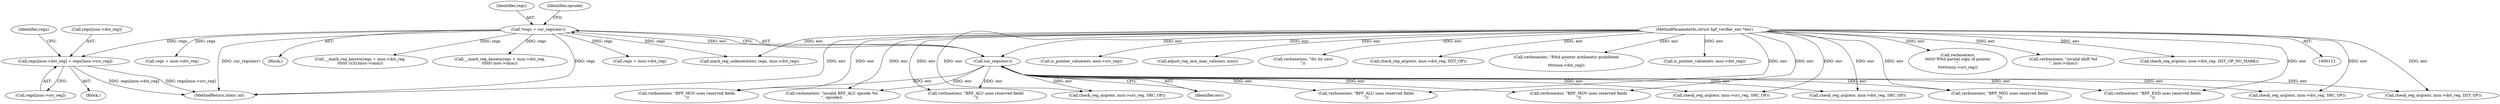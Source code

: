 digraph "0_linux_95a762e2c8c942780948091f8f2a4f32fce1ac6f@array" {
"1000355" [label="(Call,regs[insn->dst_reg] = regs[insn->src_reg])"];
"1000117" [label="(Call,*regs = cur_regs(env))"];
"1000119" [label="(Call,cur_regs(env))"];
"1000113" [label="(MethodParameterIn,struct bpf_verifier_env *env)"];
"1000361" [label="(Call,regs[insn->src_reg])"];
"1000288" [label="(Call,verbose(env, \"BPF_MOV uses reserved fields\n\"))"];
"1000541" [label="(Call,check_reg_arg(env, insn->dst_reg, SRC_OP))"];
"1000378" [label="(Call,is_pointer_value(env, insn->src_reg))"];
"1000646" [label="(Call,adjust_reg_min_max_vals(env, insn))"];
"1000443" [label="(Call,regs + insn->dst_reg)"];
"1000321" [label="(Call,verbose(env, \"BPF_MOV uses reserved fields\n\"))"];
"1000329" [label="(Call,check_reg_arg(env, insn->dst_reg, DST_OP))"];
"1000651" [label="(MethodReturn,static int)"];
"1000454" [label="(Call,regs + insn->dst_reg)"];
"1000573" [label="(Call,verbose(env, \"div by zero\n\"))"];
"1000118" [label="(Identifier,regs)"];
"1000123" [label="(Identifier,opcode)"];
"1000296" [label="(Call,check_reg_arg(env, insn->src_reg, SRC_OP))"];
"1000115" [label="(Block,)"];
"1000354" [label="(Block,)"];
"1000119" [label="(Call,cur_regs(env))"];
"1000120" [label="(Identifier,env)"];
"1000508" [label="(Call,check_reg_arg(env, insn->src_reg, SRC_OP))"];
"1000251" [label="(Call,check_reg_arg(env, insn->dst_reg, DST_OP))"];
"1000453" [label="(Call,__mark_reg_known(regs + insn->dst_reg,\n\t\t\t\t\t\t (u32)insn->imm))"];
"1000240" [label="(Call,verbose(env, \"R%d pointer arithmetic prohibited\n\",\n\t\t\t\tinsn->dst_reg))"];
"1000369" [label="(Identifier,regs)"];
"1000234" [label="(Call,is_pointer_value(env, insn->dst_reg))"];
"1000442" [label="(Call,__mark_reg_known(regs + insn->dst_reg,\n\t\t\t\t\t\t insn->imm))"];
"1000500" [label="(Call,verbose(env, \"BPF_ALU uses reserved fields\n\"))"];
"1000117" [label="(Call,*regs = cur_regs(env))"];
"1000384" [label="(Call,verbose(env,\n\t\t\t\t\t\t\"R%d partial copy of pointer\n\",\n\t\t\t\t\t\tinsn->src_reg))"];
"1000356" [label="(Call,regs[insn->dst_reg])"];
"1000215" [label="(Call,verbose(env, \"BPF_END uses reserved fields\n\"))"];
"1000624" [label="(Call,verbose(env, \"invalid shift %d\n\", insn->imm))"];
"1000113" [label="(MethodParameterIn,struct bpf_verifier_env *env)"];
"1000635" [label="(Call,check_reg_arg(env, insn->dst_reg, DST_OP_NO_MARK))"];
"1000223" [label="(Call,check_reg_arg(env, insn->dst_reg, SRC_OP))"];
"1000355" [label="(Call,regs[insn->dst_reg] = regs[insn->src_reg])"];
"1000470" [label="(Call,verbose(env, \"invalid BPF_ALU opcode %x\n\", opcode))"];
"1000393" [label="(Call,mark_reg_unknown(env, regs, insn->dst_reg))"];
"1000169" [label="(Call,verbose(env, \"BPF_NEG uses reserved fields\n\"))"];
"1000533" [label="(Call,verbose(env, \"BPF_ALU uses reserved fields\n\"))"];
"1000355" -> "1000354"  [label="AST: "];
"1000355" -> "1000361"  [label="CFG: "];
"1000356" -> "1000355"  [label="AST: "];
"1000361" -> "1000355"  [label="AST: "];
"1000369" -> "1000355"  [label="CFG: "];
"1000355" -> "1000651"  [label="DDG: regs[insn->dst_reg]"];
"1000355" -> "1000651"  [label="DDG: regs[insn->src_reg]"];
"1000117" -> "1000355"  [label="DDG: regs"];
"1000117" -> "1000115"  [label="AST: "];
"1000117" -> "1000119"  [label="CFG: "];
"1000118" -> "1000117"  [label="AST: "];
"1000119" -> "1000117"  [label="AST: "];
"1000123" -> "1000117"  [label="CFG: "];
"1000117" -> "1000651"  [label="DDG: regs"];
"1000117" -> "1000651"  [label="DDG: cur_regs(env)"];
"1000119" -> "1000117"  [label="DDG: env"];
"1000117" -> "1000393"  [label="DDG: regs"];
"1000117" -> "1000442"  [label="DDG: regs"];
"1000117" -> "1000443"  [label="DDG: regs"];
"1000117" -> "1000453"  [label="DDG: regs"];
"1000117" -> "1000454"  [label="DDG: regs"];
"1000119" -> "1000120"  [label="CFG: "];
"1000120" -> "1000119"  [label="AST: "];
"1000113" -> "1000119"  [label="DDG: env"];
"1000119" -> "1000169"  [label="DDG: env"];
"1000119" -> "1000215"  [label="DDG: env"];
"1000119" -> "1000223"  [label="DDG: env"];
"1000119" -> "1000288"  [label="DDG: env"];
"1000119" -> "1000296"  [label="DDG: env"];
"1000119" -> "1000321"  [label="DDG: env"];
"1000119" -> "1000329"  [label="DDG: env"];
"1000119" -> "1000470"  [label="DDG: env"];
"1000119" -> "1000500"  [label="DDG: env"];
"1000119" -> "1000508"  [label="DDG: env"];
"1000119" -> "1000533"  [label="DDG: env"];
"1000119" -> "1000541"  [label="DDG: env"];
"1000113" -> "1000112"  [label="AST: "];
"1000113" -> "1000651"  [label="DDG: env"];
"1000113" -> "1000169"  [label="DDG: env"];
"1000113" -> "1000215"  [label="DDG: env"];
"1000113" -> "1000223"  [label="DDG: env"];
"1000113" -> "1000234"  [label="DDG: env"];
"1000113" -> "1000240"  [label="DDG: env"];
"1000113" -> "1000251"  [label="DDG: env"];
"1000113" -> "1000288"  [label="DDG: env"];
"1000113" -> "1000296"  [label="DDG: env"];
"1000113" -> "1000321"  [label="DDG: env"];
"1000113" -> "1000329"  [label="DDG: env"];
"1000113" -> "1000378"  [label="DDG: env"];
"1000113" -> "1000384"  [label="DDG: env"];
"1000113" -> "1000393"  [label="DDG: env"];
"1000113" -> "1000470"  [label="DDG: env"];
"1000113" -> "1000500"  [label="DDG: env"];
"1000113" -> "1000508"  [label="DDG: env"];
"1000113" -> "1000533"  [label="DDG: env"];
"1000113" -> "1000541"  [label="DDG: env"];
"1000113" -> "1000573"  [label="DDG: env"];
"1000113" -> "1000624"  [label="DDG: env"];
"1000113" -> "1000635"  [label="DDG: env"];
"1000113" -> "1000646"  [label="DDG: env"];
}
